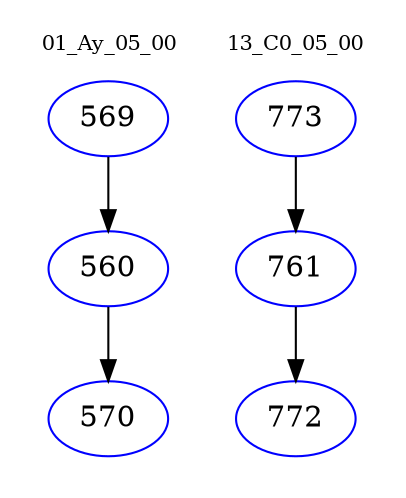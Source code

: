 digraph{
subgraph cluster_0 {
color = white
label = "01_Ay_05_00";
fontsize=10;
T0_569 [label="569", color="blue"]
T0_569 -> T0_560 [color="black"]
T0_560 [label="560", color="blue"]
T0_560 -> T0_570 [color="black"]
T0_570 [label="570", color="blue"]
}
subgraph cluster_1 {
color = white
label = "13_C0_05_00";
fontsize=10;
T1_773 [label="773", color="blue"]
T1_773 -> T1_761 [color="black"]
T1_761 [label="761", color="blue"]
T1_761 -> T1_772 [color="black"]
T1_772 [label="772", color="blue"]
}
}
